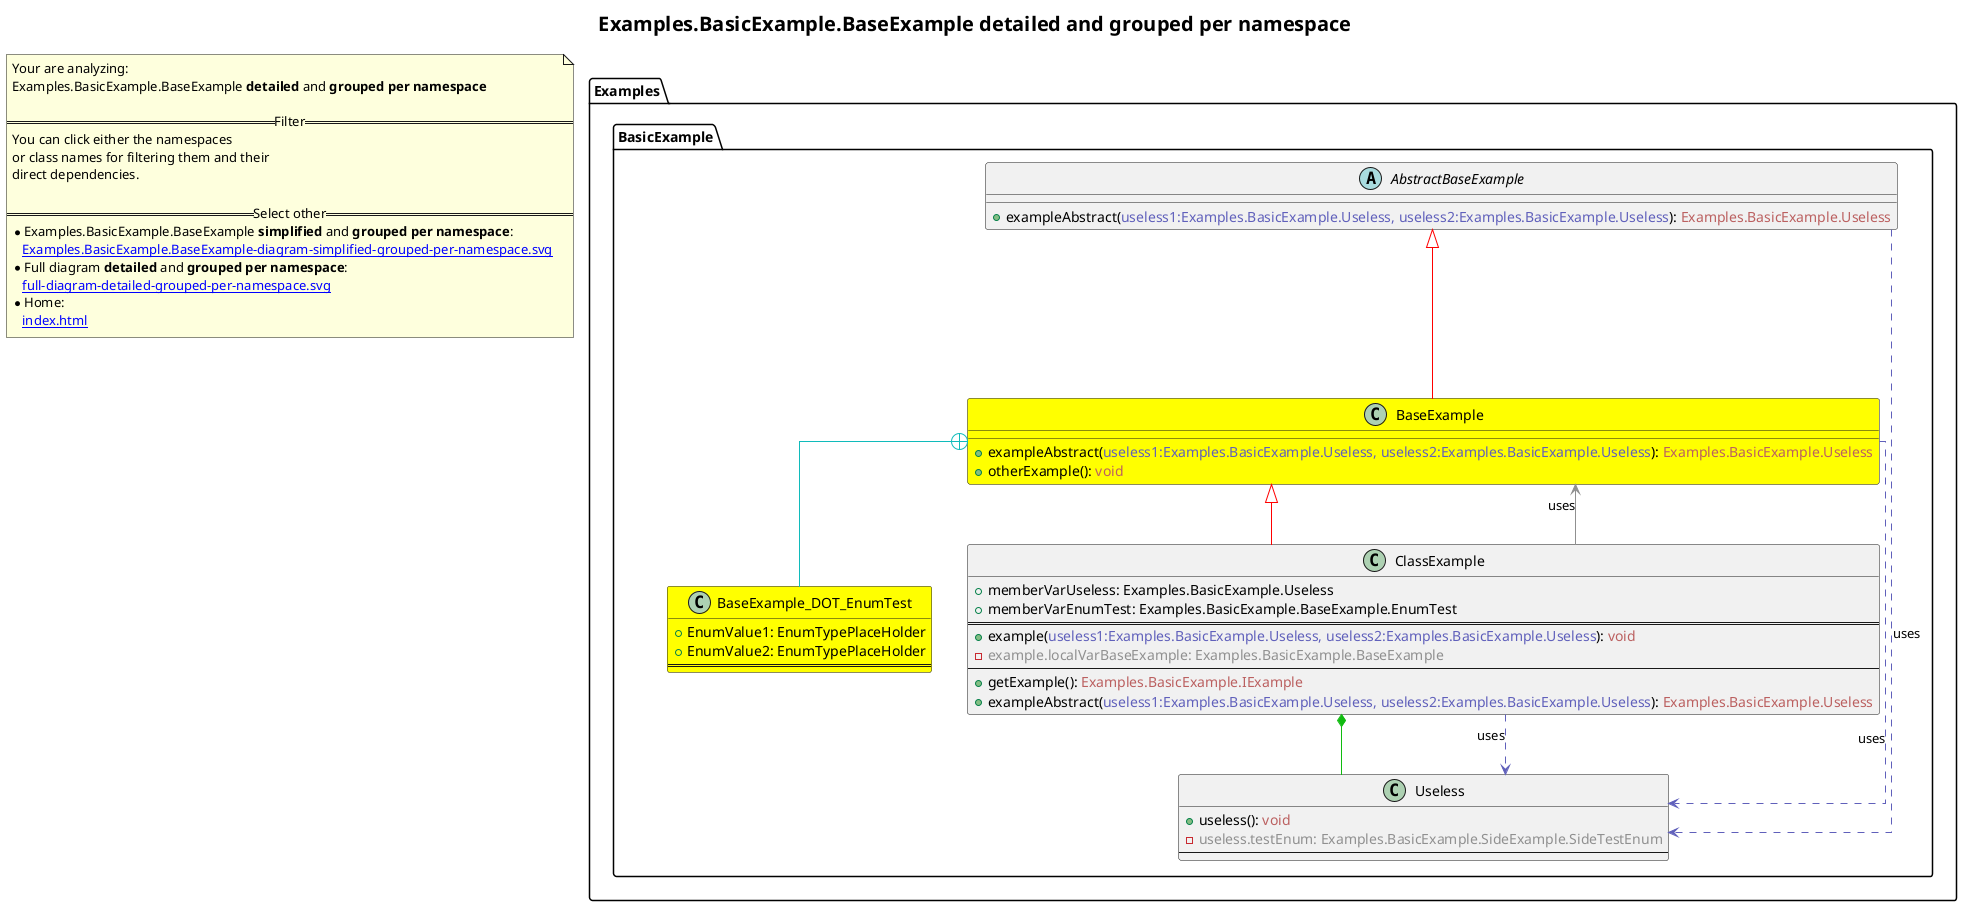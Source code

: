 @startuml
skinparam linetype ortho
title <size:20>Examples.BasicExample.BaseExample **detailed** and **grouped per namespace**</size>
note "Your are analyzing:\nExamples.BasicExample.BaseExample **detailed** and **grouped per namespace**\n\n==Filter==\nYou can click either the namespaces \nor class names for filtering them and their\ndirect dependencies.\n\n==Select other==\n* Examples.BasicExample.BaseExample **simplified** and **grouped per namespace**:\n   [[Examples.BasicExample.BaseExample-diagram-simplified-grouped-per-namespace.svg]]\n* Full diagram **detailed** and **grouped per namespace**:\n   [[full-diagram-detailed-grouped-per-namespace.svg]]\n* Home:\n   [[index.html]]" as FloatingNote
namespace Examples [[Examples-diagram-detailed-grouped-per-namespace.svg]] {
namespace Examples.BasicExample [[Examples.BasicExample-diagram-detailed-grouped-per-namespace.svg]] {
  class Examples.BasicExample.BaseExample [[Examples.BasicExample.BaseExample-diagram-detailed-grouped-per-namespace.svg]] #yellow {
    + exampleAbstract(<font color="6060BB">useless1:Examples.BasicExample.Useless, useless2:Examples.BasicExample.Useless</font>): <font color="BB6060">Examples.BasicExample.Useless</font>
    + otherExample(<font color="6060BB"></font>): <font color="BB6060">void</font>
  }
  abstract class Examples.BasicExample.AbstractBaseExample [[Examples.BasicExample.AbstractBaseExample-diagram-detailed-grouped-per-namespace.svg]]  {
    + exampleAbstract(<font color="6060BB">useless1:Examples.BasicExample.Useless, useless2:Examples.BasicExample.Useless</font>): <font color="BB6060">Examples.BasicExample.Useless</font>
  }
  class Examples.BasicExample.Useless [[Examples.BasicExample.Useless-diagram-detailed-grouped-per-namespace.svg]]  {
    + useless(<font color="6060BB"></font>): <font color="BB6060">void</font>
    - <font color="909090">useless.testEnum: Examples.BasicExample.SideExample.SideTestEnum</font>
--
  }
  class Examples.BasicExample.BaseExample_DOT_EnumTest [[Examples.BasicExample.BaseExample.EnumTest-diagram-detailed-grouped-per-namespace.svg]] #yellow {
    + EnumValue1: EnumTypePlaceHolder
    + EnumValue2: EnumTypePlaceHolder
==
  }
  class Examples.BasicExample.ClassExample [[Examples.BasicExample.ClassExample-diagram-detailed-grouped-per-namespace.svg]]  {
    + memberVarUseless: Examples.BasicExample.Useless
    + memberVarEnumTest: Examples.BasicExample.BaseExample.EnumTest
==
    + example(<font color="6060BB">useless1:Examples.BasicExample.Useless, useless2:Examples.BasicExample.Useless</font>): <font color="BB6060">void</font>
    - <font color="909090">example.localVarBaseExample: Examples.BasicExample.BaseExample</font>
--
    + getExample(<font color="6060BB"></font>): <font color="BB6060">Examples.BasicExample.IExample</font>
    + exampleAbstract(<font color="6060BB">useless1:Examples.BasicExample.Useless, useless2:Examples.BasicExample.Useless</font>): <font color="BB6060">Examples.BasicExample.Useless</font>
  }
'Compared namespace Examples.BasicExample [[Examples.BasicExample-diagram-detailed-grouped-per-namespace.svg]] { with last element of   }
' Closing all previous_sub_namespace_list namespace None because file analysis is finished.
' Closing namespace BasicExample
}
' Closing namespace Examples
}
 ' *************************************** 
 ' *************************************** 
 ' *************************************** 
' Class relations extracted from namespace:
' Examples.BasicExample
Examples.BasicExample.AbstractBaseExample <|-[#red]- Examples.BasicExample.BaseExample
Examples.BasicExample.BaseExample +-[#10BBBB]- Examples.BasicExample.BaseExample_DOT_EnumTest 
Examples.BasicExample.BaseExample .[#6060BB].> Examples.BasicExample.Useless  : uses 
Examples.BasicExample.AbstractBaseExample .[#6060BB].> Examples.BasicExample.Useless  : uses 
Examples.BasicExample.BaseExample <|-[#red]- Examples.BasicExample.ClassExample
Examples.BasicExample.ClassExample *-[#10BB10]- Examples.BasicExample.Useless 
Examples.BasicExample.ClassExample *-[#10BB10]- Examples.BasicExample.BaseExample.EnumTest 
Examples.BasicExample.ClassExample .[#6060BB].> Examples.BasicExample.Useless  : uses 
Examples.BasicExample.ClassExample -[#909090]-> Examples.BasicExample.BaseExample  : uses 
@enduml